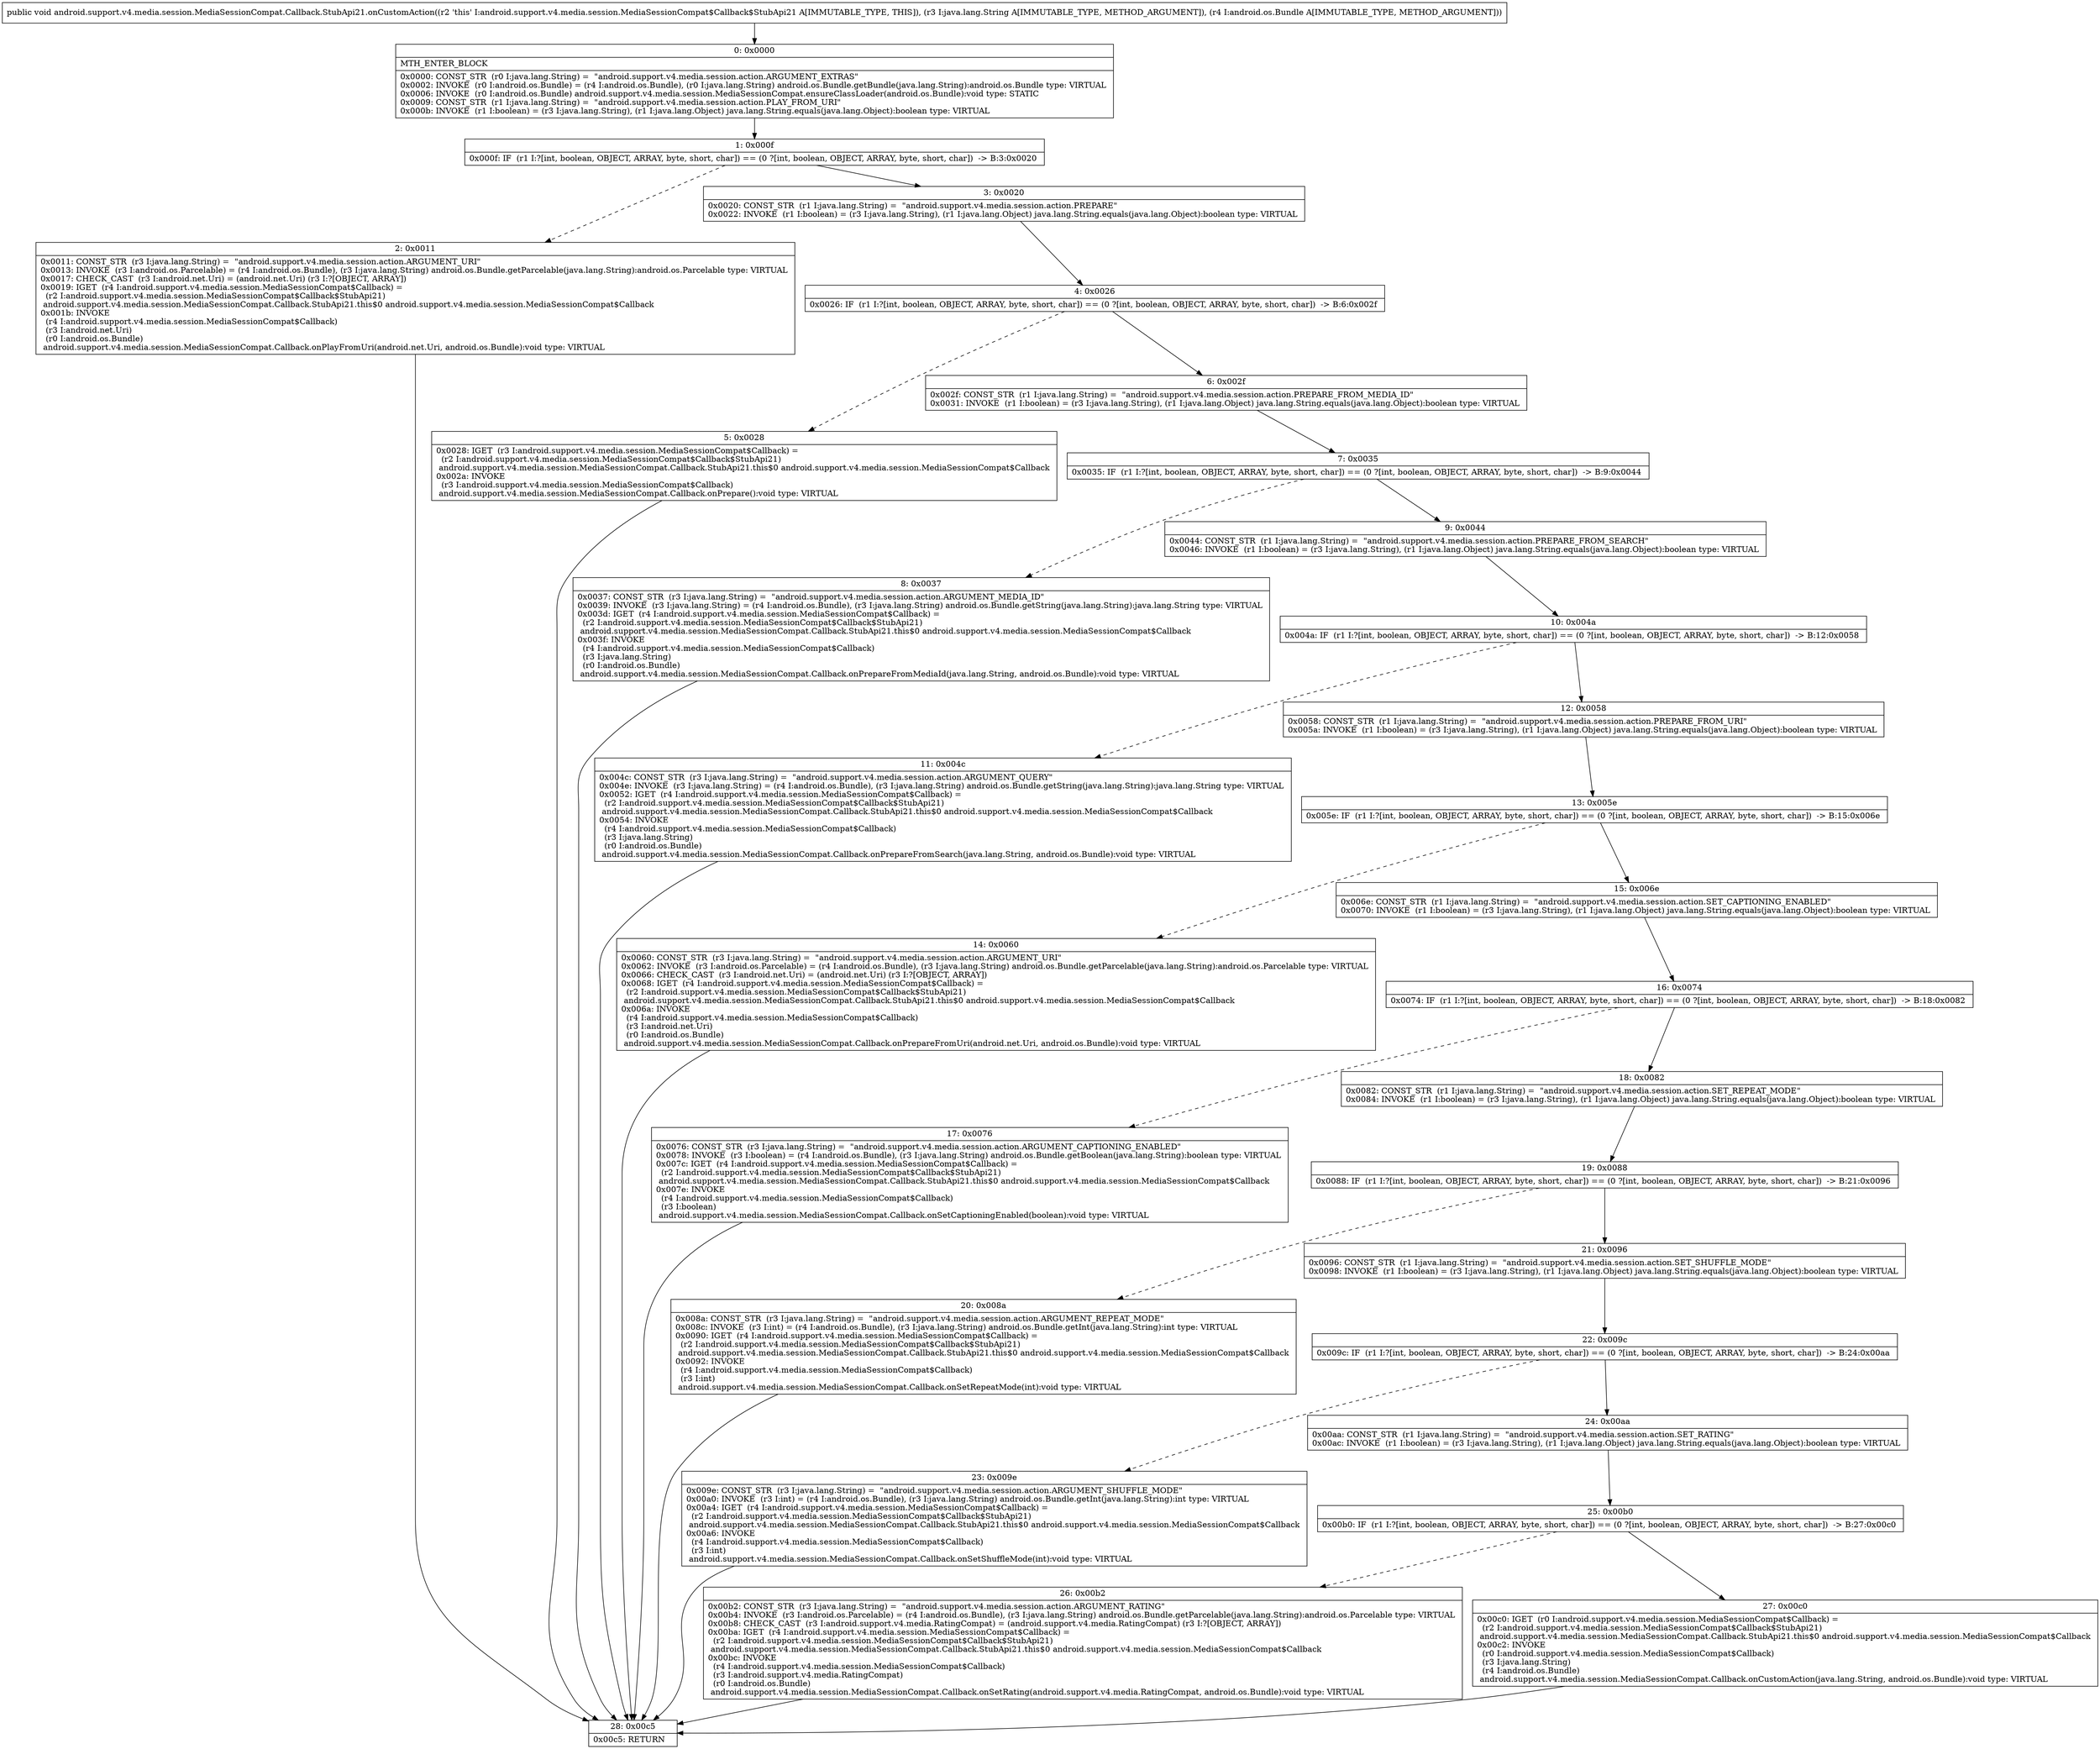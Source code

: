 digraph "CFG forandroid.support.v4.media.session.MediaSessionCompat.Callback.StubApi21.onCustomAction(Ljava\/lang\/String;Landroid\/os\/Bundle;)V" {
Node_0 [shape=record,label="{0\:\ 0x0000|MTH_ENTER_BLOCK\l|0x0000: CONST_STR  (r0 I:java.lang.String) =  \"android.support.v4.media.session.action.ARGUMENT_EXTRAS\" \l0x0002: INVOKE  (r0 I:android.os.Bundle) = (r4 I:android.os.Bundle), (r0 I:java.lang.String) android.os.Bundle.getBundle(java.lang.String):android.os.Bundle type: VIRTUAL \l0x0006: INVOKE  (r0 I:android.os.Bundle) android.support.v4.media.session.MediaSessionCompat.ensureClassLoader(android.os.Bundle):void type: STATIC \l0x0009: CONST_STR  (r1 I:java.lang.String) =  \"android.support.v4.media.session.action.PLAY_FROM_URI\" \l0x000b: INVOKE  (r1 I:boolean) = (r3 I:java.lang.String), (r1 I:java.lang.Object) java.lang.String.equals(java.lang.Object):boolean type: VIRTUAL \l}"];
Node_1 [shape=record,label="{1\:\ 0x000f|0x000f: IF  (r1 I:?[int, boolean, OBJECT, ARRAY, byte, short, char]) == (0 ?[int, boolean, OBJECT, ARRAY, byte, short, char])  \-\> B:3:0x0020 \l}"];
Node_2 [shape=record,label="{2\:\ 0x0011|0x0011: CONST_STR  (r3 I:java.lang.String) =  \"android.support.v4.media.session.action.ARGUMENT_URI\" \l0x0013: INVOKE  (r3 I:android.os.Parcelable) = (r4 I:android.os.Bundle), (r3 I:java.lang.String) android.os.Bundle.getParcelable(java.lang.String):android.os.Parcelable type: VIRTUAL \l0x0017: CHECK_CAST  (r3 I:android.net.Uri) = (android.net.Uri) (r3 I:?[OBJECT, ARRAY]) \l0x0019: IGET  (r4 I:android.support.v4.media.session.MediaSessionCompat$Callback) = \l  (r2 I:android.support.v4.media.session.MediaSessionCompat$Callback$StubApi21)\l android.support.v4.media.session.MediaSessionCompat.Callback.StubApi21.this$0 android.support.v4.media.session.MediaSessionCompat$Callback \l0x001b: INVOKE  \l  (r4 I:android.support.v4.media.session.MediaSessionCompat$Callback)\l  (r3 I:android.net.Uri)\l  (r0 I:android.os.Bundle)\l android.support.v4.media.session.MediaSessionCompat.Callback.onPlayFromUri(android.net.Uri, android.os.Bundle):void type: VIRTUAL \l}"];
Node_3 [shape=record,label="{3\:\ 0x0020|0x0020: CONST_STR  (r1 I:java.lang.String) =  \"android.support.v4.media.session.action.PREPARE\" \l0x0022: INVOKE  (r1 I:boolean) = (r3 I:java.lang.String), (r1 I:java.lang.Object) java.lang.String.equals(java.lang.Object):boolean type: VIRTUAL \l}"];
Node_4 [shape=record,label="{4\:\ 0x0026|0x0026: IF  (r1 I:?[int, boolean, OBJECT, ARRAY, byte, short, char]) == (0 ?[int, boolean, OBJECT, ARRAY, byte, short, char])  \-\> B:6:0x002f \l}"];
Node_5 [shape=record,label="{5\:\ 0x0028|0x0028: IGET  (r3 I:android.support.v4.media.session.MediaSessionCompat$Callback) = \l  (r2 I:android.support.v4.media.session.MediaSessionCompat$Callback$StubApi21)\l android.support.v4.media.session.MediaSessionCompat.Callback.StubApi21.this$0 android.support.v4.media.session.MediaSessionCompat$Callback \l0x002a: INVOKE  \l  (r3 I:android.support.v4.media.session.MediaSessionCompat$Callback)\l android.support.v4.media.session.MediaSessionCompat.Callback.onPrepare():void type: VIRTUAL \l}"];
Node_6 [shape=record,label="{6\:\ 0x002f|0x002f: CONST_STR  (r1 I:java.lang.String) =  \"android.support.v4.media.session.action.PREPARE_FROM_MEDIA_ID\" \l0x0031: INVOKE  (r1 I:boolean) = (r3 I:java.lang.String), (r1 I:java.lang.Object) java.lang.String.equals(java.lang.Object):boolean type: VIRTUAL \l}"];
Node_7 [shape=record,label="{7\:\ 0x0035|0x0035: IF  (r1 I:?[int, boolean, OBJECT, ARRAY, byte, short, char]) == (0 ?[int, boolean, OBJECT, ARRAY, byte, short, char])  \-\> B:9:0x0044 \l}"];
Node_8 [shape=record,label="{8\:\ 0x0037|0x0037: CONST_STR  (r3 I:java.lang.String) =  \"android.support.v4.media.session.action.ARGUMENT_MEDIA_ID\" \l0x0039: INVOKE  (r3 I:java.lang.String) = (r4 I:android.os.Bundle), (r3 I:java.lang.String) android.os.Bundle.getString(java.lang.String):java.lang.String type: VIRTUAL \l0x003d: IGET  (r4 I:android.support.v4.media.session.MediaSessionCompat$Callback) = \l  (r2 I:android.support.v4.media.session.MediaSessionCompat$Callback$StubApi21)\l android.support.v4.media.session.MediaSessionCompat.Callback.StubApi21.this$0 android.support.v4.media.session.MediaSessionCompat$Callback \l0x003f: INVOKE  \l  (r4 I:android.support.v4.media.session.MediaSessionCompat$Callback)\l  (r3 I:java.lang.String)\l  (r0 I:android.os.Bundle)\l android.support.v4.media.session.MediaSessionCompat.Callback.onPrepareFromMediaId(java.lang.String, android.os.Bundle):void type: VIRTUAL \l}"];
Node_9 [shape=record,label="{9\:\ 0x0044|0x0044: CONST_STR  (r1 I:java.lang.String) =  \"android.support.v4.media.session.action.PREPARE_FROM_SEARCH\" \l0x0046: INVOKE  (r1 I:boolean) = (r3 I:java.lang.String), (r1 I:java.lang.Object) java.lang.String.equals(java.lang.Object):boolean type: VIRTUAL \l}"];
Node_10 [shape=record,label="{10\:\ 0x004a|0x004a: IF  (r1 I:?[int, boolean, OBJECT, ARRAY, byte, short, char]) == (0 ?[int, boolean, OBJECT, ARRAY, byte, short, char])  \-\> B:12:0x0058 \l}"];
Node_11 [shape=record,label="{11\:\ 0x004c|0x004c: CONST_STR  (r3 I:java.lang.String) =  \"android.support.v4.media.session.action.ARGUMENT_QUERY\" \l0x004e: INVOKE  (r3 I:java.lang.String) = (r4 I:android.os.Bundle), (r3 I:java.lang.String) android.os.Bundle.getString(java.lang.String):java.lang.String type: VIRTUAL \l0x0052: IGET  (r4 I:android.support.v4.media.session.MediaSessionCompat$Callback) = \l  (r2 I:android.support.v4.media.session.MediaSessionCompat$Callback$StubApi21)\l android.support.v4.media.session.MediaSessionCompat.Callback.StubApi21.this$0 android.support.v4.media.session.MediaSessionCompat$Callback \l0x0054: INVOKE  \l  (r4 I:android.support.v4.media.session.MediaSessionCompat$Callback)\l  (r3 I:java.lang.String)\l  (r0 I:android.os.Bundle)\l android.support.v4.media.session.MediaSessionCompat.Callback.onPrepareFromSearch(java.lang.String, android.os.Bundle):void type: VIRTUAL \l}"];
Node_12 [shape=record,label="{12\:\ 0x0058|0x0058: CONST_STR  (r1 I:java.lang.String) =  \"android.support.v4.media.session.action.PREPARE_FROM_URI\" \l0x005a: INVOKE  (r1 I:boolean) = (r3 I:java.lang.String), (r1 I:java.lang.Object) java.lang.String.equals(java.lang.Object):boolean type: VIRTUAL \l}"];
Node_13 [shape=record,label="{13\:\ 0x005e|0x005e: IF  (r1 I:?[int, boolean, OBJECT, ARRAY, byte, short, char]) == (0 ?[int, boolean, OBJECT, ARRAY, byte, short, char])  \-\> B:15:0x006e \l}"];
Node_14 [shape=record,label="{14\:\ 0x0060|0x0060: CONST_STR  (r3 I:java.lang.String) =  \"android.support.v4.media.session.action.ARGUMENT_URI\" \l0x0062: INVOKE  (r3 I:android.os.Parcelable) = (r4 I:android.os.Bundle), (r3 I:java.lang.String) android.os.Bundle.getParcelable(java.lang.String):android.os.Parcelable type: VIRTUAL \l0x0066: CHECK_CAST  (r3 I:android.net.Uri) = (android.net.Uri) (r3 I:?[OBJECT, ARRAY]) \l0x0068: IGET  (r4 I:android.support.v4.media.session.MediaSessionCompat$Callback) = \l  (r2 I:android.support.v4.media.session.MediaSessionCompat$Callback$StubApi21)\l android.support.v4.media.session.MediaSessionCompat.Callback.StubApi21.this$0 android.support.v4.media.session.MediaSessionCompat$Callback \l0x006a: INVOKE  \l  (r4 I:android.support.v4.media.session.MediaSessionCompat$Callback)\l  (r3 I:android.net.Uri)\l  (r0 I:android.os.Bundle)\l android.support.v4.media.session.MediaSessionCompat.Callback.onPrepareFromUri(android.net.Uri, android.os.Bundle):void type: VIRTUAL \l}"];
Node_15 [shape=record,label="{15\:\ 0x006e|0x006e: CONST_STR  (r1 I:java.lang.String) =  \"android.support.v4.media.session.action.SET_CAPTIONING_ENABLED\" \l0x0070: INVOKE  (r1 I:boolean) = (r3 I:java.lang.String), (r1 I:java.lang.Object) java.lang.String.equals(java.lang.Object):boolean type: VIRTUAL \l}"];
Node_16 [shape=record,label="{16\:\ 0x0074|0x0074: IF  (r1 I:?[int, boolean, OBJECT, ARRAY, byte, short, char]) == (0 ?[int, boolean, OBJECT, ARRAY, byte, short, char])  \-\> B:18:0x0082 \l}"];
Node_17 [shape=record,label="{17\:\ 0x0076|0x0076: CONST_STR  (r3 I:java.lang.String) =  \"android.support.v4.media.session.action.ARGUMENT_CAPTIONING_ENABLED\" \l0x0078: INVOKE  (r3 I:boolean) = (r4 I:android.os.Bundle), (r3 I:java.lang.String) android.os.Bundle.getBoolean(java.lang.String):boolean type: VIRTUAL \l0x007c: IGET  (r4 I:android.support.v4.media.session.MediaSessionCompat$Callback) = \l  (r2 I:android.support.v4.media.session.MediaSessionCompat$Callback$StubApi21)\l android.support.v4.media.session.MediaSessionCompat.Callback.StubApi21.this$0 android.support.v4.media.session.MediaSessionCompat$Callback \l0x007e: INVOKE  \l  (r4 I:android.support.v4.media.session.MediaSessionCompat$Callback)\l  (r3 I:boolean)\l android.support.v4.media.session.MediaSessionCompat.Callback.onSetCaptioningEnabled(boolean):void type: VIRTUAL \l}"];
Node_18 [shape=record,label="{18\:\ 0x0082|0x0082: CONST_STR  (r1 I:java.lang.String) =  \"android.support.v4.media.session.action.SET_REPEAT_MODE\" \l0x0084: INVOKE  (r1 I:boolean) = (r3 I:java.lang.String), (r1 I:java.lang.Object) java.lang.String.equals(java.lang.Object):boolean type: VIRTUAL \l}"];
Node_19 [shape=record,label="{19\:\ 0x0088|0x0088: IF  (r1 I:?[int, boolean, OBJECT, ARRAY, byte, short, char]) == (0 ?[int, boolean, OBJECT, ARRAY, byte, short, char])  \-\> B:21:0x0096 \l}"];
Node_20 [shape=record,label="{20\:\ 0x008a|0x008a: CONST_STR  (r3 I:java.lang.String) =  \"android.support.v4.media.session.action.ARGUMENT_REPEAT_MODE\" \l0x008c: INVOKE  (r3 I:int) = (r4 I:android.os.Bundle), (r3 I:java.lang.String) android.os.Bundle.getInt(java.lang.String):int type: VIRTUAL \l0x0090: IGET  (r4 I:android.support.v4.media.session.MediaSessionCompat$Callback) = \l  (r2 I:android.support.v4.media.session.MediaSessionCompat$Callback$StubApi21)\l android.support.v4.media.session.MediaSessionCompat.Callback.StubApi21.this$0 android.support.v4.media.session.MediaSessionCompat$Callback \l0x0092: INVOKE  \l  (r4 I:android.support.v4.media.session.MediaSessionCompat$Callback)\l  (r3 I:int)\l android.support.v4.media.session.MediaSessionCompat.Callback.onSetRepeatMode(int):void type: VIRTUAL \l}"];
Node_21 [shape=record,label="{21\:\ 0x0096|0x0096: CONST_STR  (r1 I:java.lang.String) =  \"android.support.v4.media.session.action.SET_SHUFFLE_MODE\" \l0x0098: INVOKE  (r1 I:boolean) = (r3 I:java.lang.String), (r1 I:java.lang.Object) java.lang.String.equals(java.lang.Object):boolean type: VIRTUAL \l}"];
Node_22 [shape=record,label="{22\:\ 0x009c|0x009c: IF  (r1 I:?[int, boolean, OBJECT, ARRAY, byte, short, char]) == (0 ?[int, boolean, OBJECT, ARRAY, byte, short, char])  \-\> B:24:0x00aa \l}"];
Node_23 [shape=record,label="{23\:\ 0x009e|0x009e: CONST_STR  (r3 I:java.lang.String) =  \"android.support.v4.media.session.action.ARGUMENT_SHUFFLE_MODE\" \l0x00a0: INVOKE  (r3 I:int) = (r4 I:android.os.Bundle), (r3 I:java.lang.String) android.os.Bundle.getInt(java.lang.String):int type: VIRTUAL \l0x00a4: IGET  (r4 I:android.support.v4.media.session.MediaSessionCompat$Callback) = \l  (r2 I:android.support.v4.media.session.MediaSessionCompat$Callback$StubApi21)\l android.support.v4.media.session.MediaSessionCompat.Callback.StubApi21.this$0 android.support.v4.media.session.MediaSessionCompat$Callback \l0x00a6: INVOKE  \l  (r4 I:android.support.v4.media.session.MediaSessionCompat$Callback)\l  (r3 I:int)\l android.support.v4.media.session.MediaSessionCompat.Callback.onSetShuffleMode(int):void type: VIRTUAL \l}"];
Node_24 [shape=record,label="{24\:\ 0x00aa|0x00aa: CONST_STR  (r1 I:java.lang.String) =  \"android.support.v4.media.session.action.SET_RATING\" \l0x00ac: INVOKE  (r1 I:boolean) = (r3 I:java.lang.String), (r1 I:java.lang.Object) java.lang.String.equals(java.lang.Object):boolean type: VIRTUAL \l}"];
Node_25 [shape=record,label="{25\:\ 0x00b0|0x00b0: IF  (r1 I:?[int, boolean, OBJECT, ARRAY, byte, short, char]) == (0 ?[int, boolean, OBJECT, ARRAY, byte, short, char])  \-\> B:27:0x00c0 \l}"];
Node_26 [shape=record,label="{26\:\ 0x00b2|0x00b2: CONST_STR  (r3 I:java.lang.String) =  \"android.support.v4.media.session.action.ARGUMENT_RATING\" \l0x00b4: INVOKE  (r3 I:android.os.Parcelable) = (r4 I:android.os.Bundle), (r3 I:java.lang.String) android.os.Bundle.getParcelable(java.lang.String):android.os.Parcelable type: VIRTUAL \l0x00b8: CHECK_CAST  (r3 I:android.support.v4.media.RatingCompat) = (android.support.v4.media.RatingCompat) (r3 I:?[OBJECT, ARRAY]) \l0x00ba: IGET  (r4 I:android.support.v4.media.session.MediaSessionCompat$Callback) = \l  (r2 I:android.support.v4.media.session.MediaSessionCompat$Callback$StubApi21)\l android.support.v4.media.session.MediaSessionCompat.Callback.StubApi21.this$0 android.support.v4.media.session.MediaSessionCompat$Callback \l0x00bc: INVOKE  \l  (r4 I:android.support.v4.media.session.MediaSessionCompat$Callback)\l  (r3 I:android.support.v4.media.RatingCompat)\l  (r0 I:android.os.Bundle)\l android.support.v4.media.session.MediaSessionCompat.Callback.onSetRating(android.support.v4.media.RatingCompat, android.os.Bundle):void type: VIRTUAL \l}"];
Node_27 [shape=record,label="{27\:\ 0x00c0|0x00c0: IGET  (r0 I:android.support.v4.media.session.MediaSessionCompat$Callback) = \l  (r2 I:android.support.v4.media.session.MediaSessionCompat$Callback$StubApi21)\l android.support.v4.media.session.MediaSessionCompat.Callback.StubApi21.this$0 android.support.v4.media.session.MediaSessionCompat$Callback \l0x00c2: INVOKE  \l  (r0 I:android.support.v4.media.session.MediaSessionCompat$Callback)\l  (r3 I:java.lang.String)\l  (r4 I:android.os.Bundle)\l android.support.v4.media.session.MediaSessionCompat.Callback.onCustomAction(java.lang.String, android.os.Bundle):void type: VIRTUAL \l}"];
Node_28 [shape=record,label="{28\:\ 0x00c5|0x00c5: RETURN   \l}"];
MethodNode[shape=record,label="{public void android.support.v4.media.session.MediaSessionCompat.Callback.StubApi21.onCustomAction((r2 'this' I:android.support.v4.media.session.MediaSessionCompat$Callback$StubApi21 A[IMMUTABLE_TYPE, THIS]), (r3 I:java.lang.String A[IMMUTABLE_TYPE, METHOD_ARGUMENT]), (r4 I:android.os.Bundle A[IMMUTABLE_TYPE, METHOD_ARGUMENT])) }"];
MethodNode -> Node_0;
Node_0 -> Node_1;
Node_1 -> Node_2[style=dashed];
Node_1 -> Node_3;
Node_2 -> Node_28;
Node_3 -> Node_4;
Node_4 -> Node_5[style=dashed];
Node_4 -> Node_6;
Node_5 -> Node_28;
Node_6 -> Node_7;
Node_7 -> Node_8[style=dashed];
Node_7 -> Node_9;
Node_8 -> Node_28;
Node_9 -> Node_10;
Node_10 -> Node_11[style=dashed];
Node_10 -> Node_12;
Node_11 -> Node_28;
Node_12 -> Node_13;
Node_13 -> Node_14[style=dashed];
Node_13 -> Node_15;
Node_14 -> Node_28;
Node_15 -> Node_16;
Node_16 -> Node_17[style=dashed];
Node_16 -> Node_18;
Node_17 -> Node_28;
Node_18 -> Node_19;
Node_19 -> Node_20[style=dashed];
Node_19 -> Node_21;
Node_20 -> Node_28;
Node_21 -> Node_22;
Node_22 -> Node_23[style=dashed];
Node_22 -> Node_24;
Node_23 -> Node_28;
Node_24 -> Node_25;
Node_25 -> Node_26[style=dashed];
Node_25 -> Node_27;
Node_26 -> Node_28;
Node_27 -> Node_28;
}

